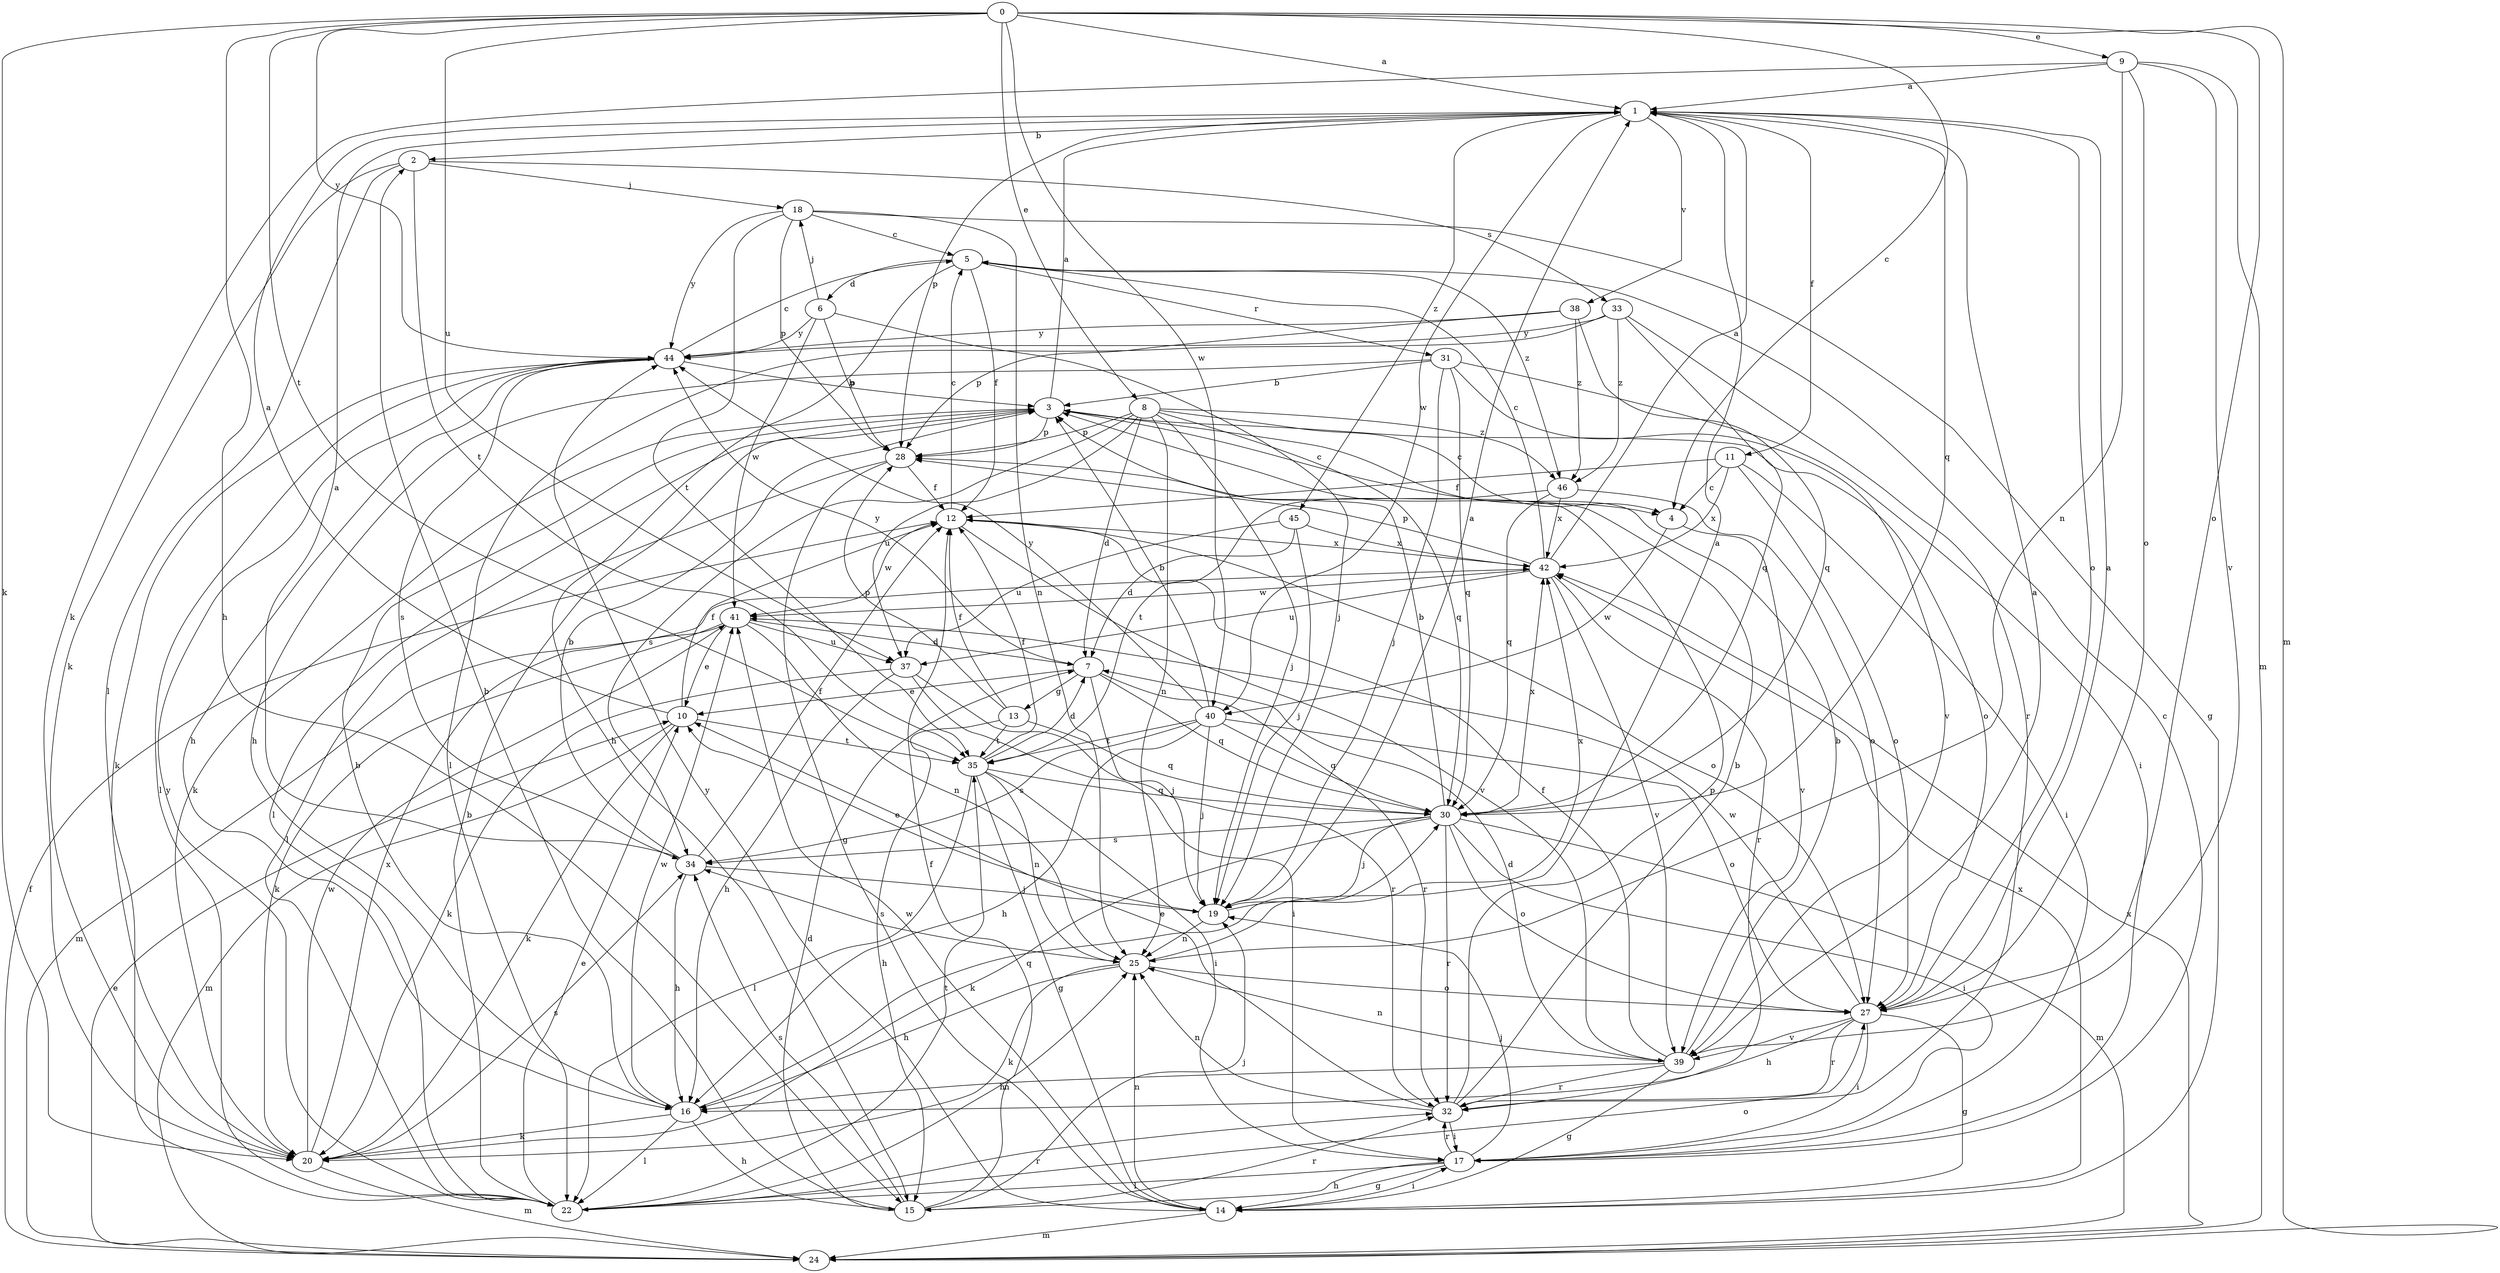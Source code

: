 strict digraph  {
0;
1;
2;
3;
4;
5;
6;
7;
8;
9;
10;
11;
12;
13;
14;
15;
16;
17;
18;
19;
20;
22;
24;
25;
27;
28;
30;
31;
32;
33;
34;
35;
37;
38;
39;
40;
41;
42;
44;
45;
46;
0 -> 1  [label=a];
0 -> 4  [label=c];
0 -> 8  [label=e];
0 -> 9  [label=e];
0 -> 15  [label=h];
0 -> 20  [label=k];
0 -> 24  [label=m];
0 -> 27  [label=o];
0 -> 35  [label=t];
0 -> 37  [label=u];
0 -> 40  [label=w];
0 -> 44  [label=y];
1 -> 2  [label=b];
1 -> 11  [label=f];
1 -> 27  [label=o];
1 -> 28  [label=p];
1 -> 30  [label=q];
1 -> 38  [label=v];
1 -> 40  [label=w];
1 -> 45  [label=z];
2 -> 18  [label=j];
2 -> 20  [label=k];
2 -> 22  [label=l];
2 -> 33  [label=s];
2 -> 35  [label=t];
3 -> 1  [label=a];
3 -> 4  [label=c];
3 -> 20  [label=k];
3 -> 22  [label=l];
3 -> 27  [label=o];
3 -> 28  [label=p];
4 -> 39  [label=v];
4 -> 40  [label=w];
5 -> 6  [label=d];
5 -> 12  [label=f];
5 -> 15  [label=h];
5 -> 31  [label=r];
5 -> 46  [label=z];
6 -> 18  [label=j];
6 -> 19  [label=j];
6 -> 28  [label=p];
6 -> 41  [label=w];
6 -> 44  [label=y];
7 -> 10  [label=e];
7 -> 13  [label=g];
7 -> 19  [label=j];
7 -> 30  [label=q];
7 -> 32  [label=r];
7 -> 44  [label=y];
8 -> 4  [label=c];
8 -> 7  [label=d];
8 -> 19  [label=j];
8 -> 25  [label=n];
8 -> 28  [label=p];
8 -> 30  [label=q];
8 -> 34  [label=s];
8 -> 37  [label=u];
8 -> 46  [label=z];
9 -> 1  [label=a];
9 -> 20  [label=k];
9 -> 24  [label=m];
9 -> 25  [label=n];
9 -> 27  [label=o];
9 -> 39  [label=v];
10 -> 1  [label=a];
10 -> 12  [label=f];
10 -> 20  [label=k];
10 -> 24  [label=m];
10 -> 35  [label=t];
11 -> 4  [label=c];
11 -> 12  [label=f];
11 -> 17  [label=i];
11 -> 27  [label=o];
11 -> 42  [label=x];
12 -> 5  [label=c];
12 -> 27  [label=o];
12 -> 39  [label=v];
12 -> 41  [label=w];
12 -> 42  [label=x];
13 -> 12  [label=f];
13 -> 15  [label=h];
13 -> 28  [label=p];
13 -> 30  [label=q];
13 -> 35  [label=t];
14 -> 17  [label=i];
14 -> 24  [label=m];
14 -> 25  [label=n];
14 -> 41  [label=w];
14 -> 42  [label=x];
14 -> 44  [label=y];
15 -> 2  [label=b];
15 -> 7  [label=d];
15 -> 12  [label=f];
15 -> 19  [label=j];
15 -> 32  [label=r];
15 -> 34  [label=s];
16 -> 3  [label=b];
16 -> 15  [label=h];
16 -> 20  [label=k];
16 -> 22  [label=l];
16 -> 30  [label=q];
16 -> 41  [label=w];
17 -> 5  [label=c];
17 -> 14  [label=g];
17 -> 15  [label=h];
17 -> 19  [label=j];
17 -> 22  [label=l];
17 -> 32  [label=r];
18 -> 5  [label=c];
18 -> 14  [label=g];
18 -> 25  [label=n];
18 -> 28  [label=p];
18 -> 35  [label=t];
18 -> 44  [label=y];
19 -> 1  [label=a];
19 -> 10  [label=e];
19 -> 25  [label=n];
19 -> 42  [label=x];
20 -> 24  [label=m];
20 -> 34  [label=s];
20 -> 41  [label=w];
20 -> 42  [label=x];
22 -> 3  [label=b];
22 -> 10  [label=e];
22 -> 25  [label=n];
22 -> 27  [label=o];
22 -> 32  [label=r];
22 -> 35  [label=t];
22 -> 44  [label=y];
24 -> 10  [label=e];
24 -> 12  [label=f];
24 -> 42  [label=x];
25 -> 1  [label=a];
25 -> 16  [label=h];
25 -> 20  [label=k];
25 -> 27  [label=o];
25 -> 34  [label=s];
27 -> 1  [label=a];
27 -> 14  [label=g];
27 -> 16  [label=h];
27 -> 17  [label=i];
27 -> 32  [label=r];
27 -> 39  [label=v];
27 -> 41  [label=w];
28 -> 12  [label=f];
28 -> 14  [label=g];
28 -> 22  [label=l];
30 -> 3  [label=b];
30 -> 17  [label=i];
30 -> 19  [label=j];
30 -> 20  [label=k];
30 -> 24  [label=m];
30 -> 27  [label=o];
30 -> 32  [label=r];
30 -> 34  [label=s];
30 -> 42  [label=x];
31 -> 3  [label=b];
31 -> 16  [label=h];
31 -> 17  [label=i];
31 -> 19  [label=j];
31 -> 30  [label=q];
31 -> 39  [label=v];
32 -> 3  [label=b];
32 -> 10  [label=e];
32 -> 17  [label=i];
32 -> 25  [label=n];
32 -> 28  [label=p];
33 -> 22  [label=l];
33 -> 30  [label=q];
33 -> 32  [label=r];
33 -> 44  [label=y];
33 -> 46  [label=z];
34 -> 1  [label=a];
34 -> 3  [label=b];
34 -> 12  [label=f];
34 -> 16  [label=h];
34 -> 19  [label=j];
35 -> 7  [label=d];
35 -> 12  [label=f];
35 -> 14  [label=g];
35 -> 17  [label=i];
35 -> 22  [label=l];
35 -> 25  [label=n];
35 -> 30  [label=q];
37 -> 16  [label=h];
37 -> 17  [label=i];
37 -> 20  [label=k];
37 -> 32  [label=r];
38 -> 28  [label=p];
38 -> 30  [label=q];
38 -> 44  [label=y];
38 -> 46  [label=z];
39 -> 1  [label=a];
39 -> 3  [label=b];
39 -> 7  [label=d];
39 -> 12  [label=f];
39 -> 14  [label=g];
39 -> 16  [label=h];
39 -> 25  [label=n];
39 -> 32  [label=r];
40 -> 3  [label=b];
40 -> 16  [label=h];
40 -> 19  [label=j];
40 -> 27  [label=o];
40 -> 30  [label=q];
40 -> 34  [label=s];
40 -> 35  [label=t];
40 -> 44  [label=y];
41 -> 7  [label=d];
41 -> 10  [label=e];
41 -> 20  [label=k];
41 -> 24  [label=m];
41 -> 25  [label=n];
41 -> 37  [label=u];
42 -> 1  [label=a];
42 -> 5  [label=c];
42 -> 28  [label=p];
42 -> 32  [label=r];
42 -> 37  [label=u];
42 -> 39  [label=v];
42 -> 41  [label=w];
44 -> 3  [label=b];
44 -> 5  [label=c];
44 -> 16  [label=h];
44 -> 20  [label=k];
44 -> 22  [label=l];
44 -> 34  [label=s];
45 -> 7  [label=d];
45 -> 19  [label=j];
45 -> 37  [label=u];
45 -> 42  [label=x];
46 -> 27  [label=o];
46 -> 30  [label=q];
46 -> 35  [label=t];
46 -> 42  [label=x];
}
